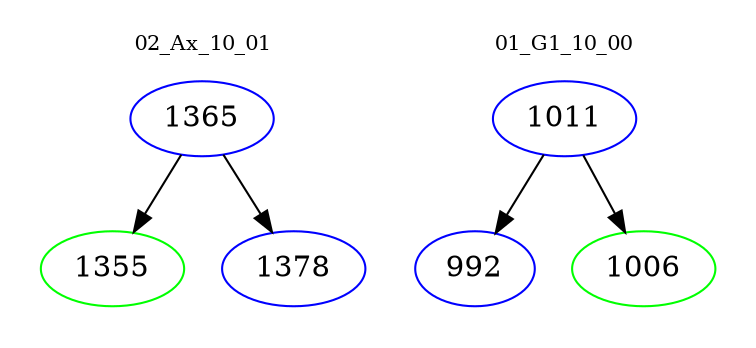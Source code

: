 digraph{
subgraph cluster_0 {
color = white
label = "02_Ax_10_01";
fontsize=10;
T0_1365 [label="1365", color="blue"]
T0_1365 -> T0_1355 [color="black"]
T0_1355 [label="1355", color="green"]
T0_1365 -> T0_1378 [color="black"]
T0_1378 [label="1378", color="blue"]
}
subgraph cluster_1 {
color = white
label = "01_G1_10_00";
fontsize=10;
T1_1011 [label="1011", color="blue"]
T1_1011 -> T1_992 [color="black"]
T1_992 [label="992", color="blue"]
T1_1011 -> T1_1006 [color="black"]
T1_1006 [label="1006", color="green"]
}
}
